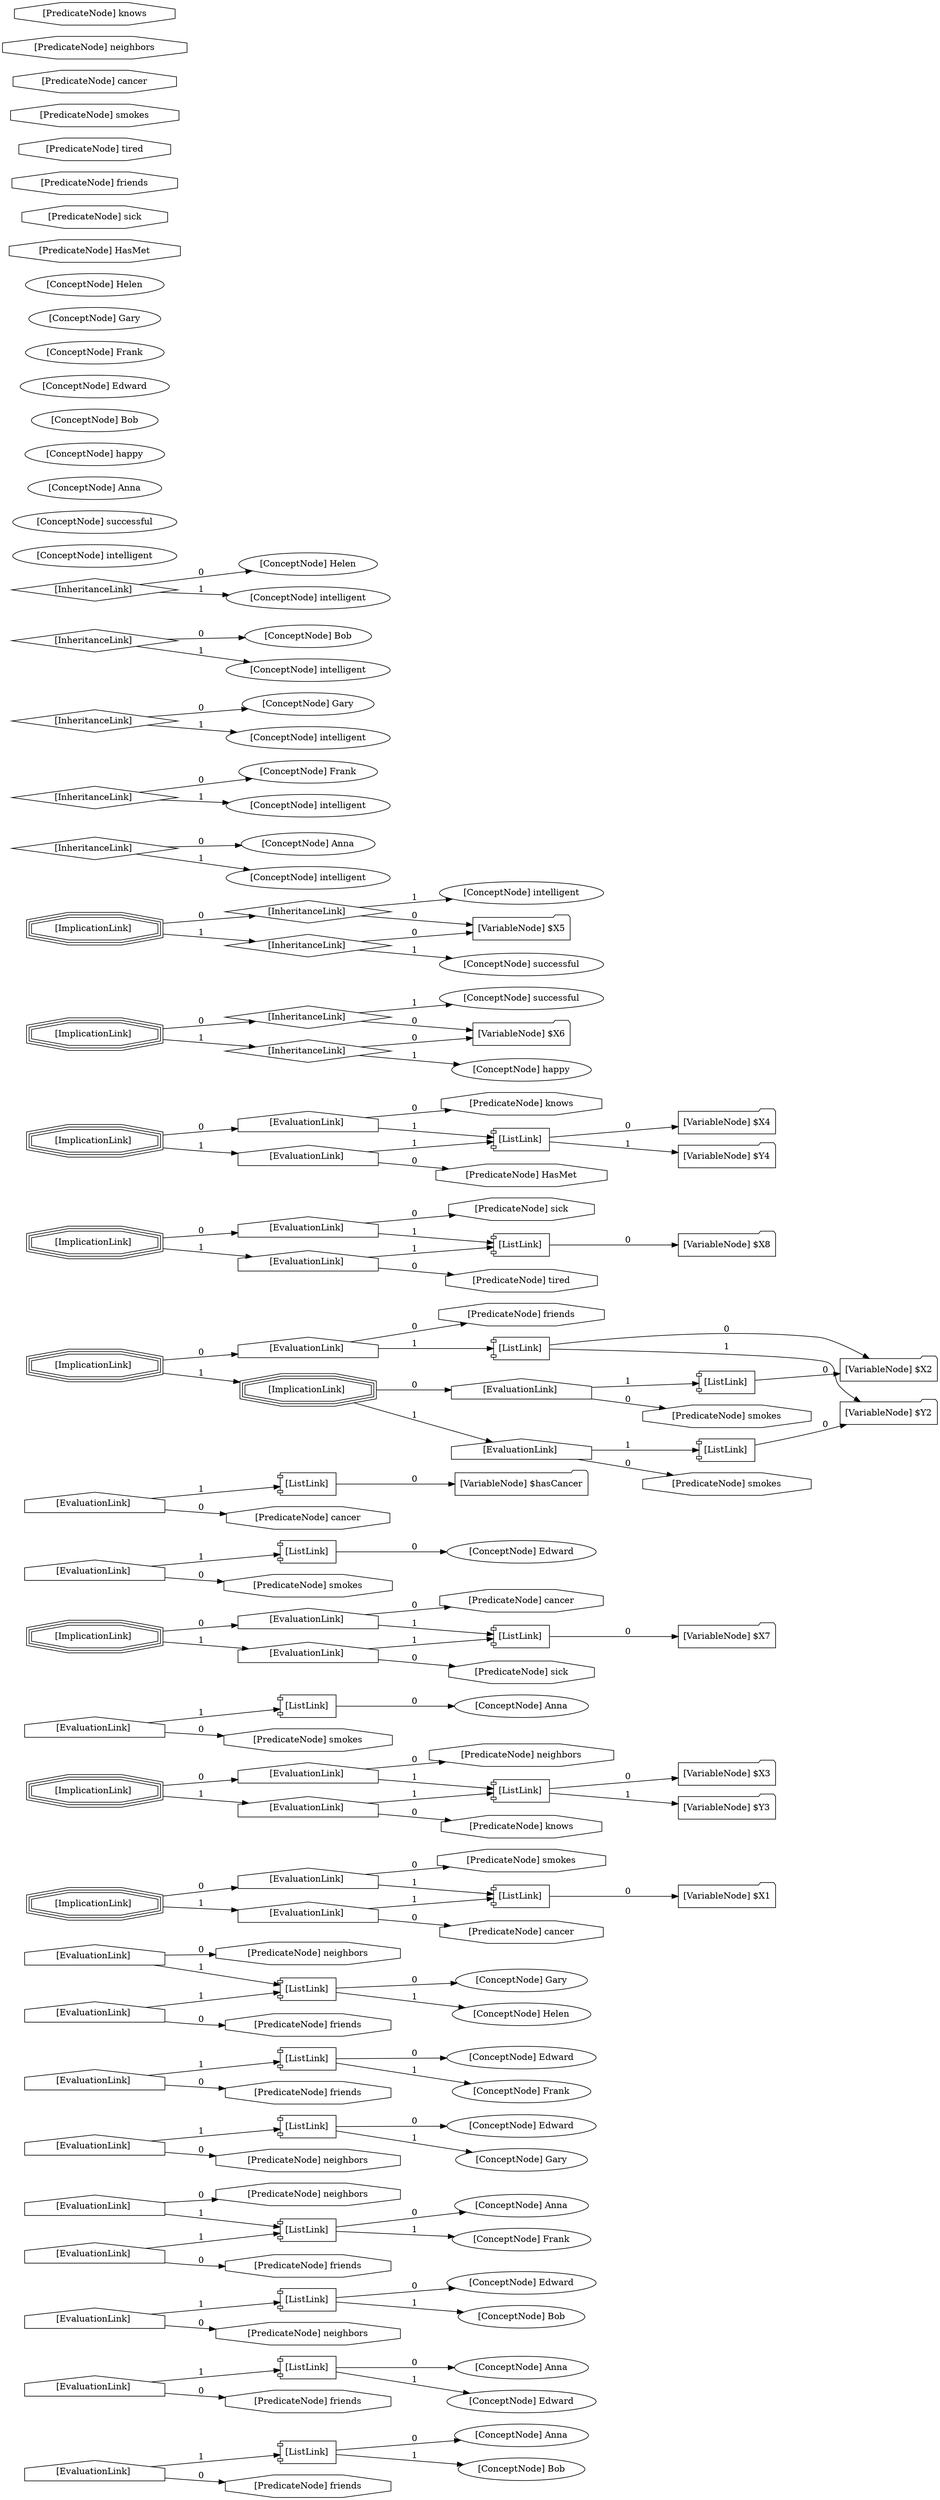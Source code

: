 digraph {
	graph [rankdir=LR]
		25 [label="[ListLink] " shape=component]
		vertex_277103008499420222625332755155168523081 [label="[ConceptNode] Anna" shape=ellipse]
		25 [label="[ListLink] " shape=component]
		vertex_87281921025473662180252375811010622066 [label="[ConceptNode] Bob" shape=ellipse]
		27 [label="[ListLink] " shape=component]
		vertex_133733223218018463002728218981956402199 [label="[ConceptNode] Anna" shape=ellipse]
		27 [label="[ListLink] " shape=component]
		vertex_297261026012850633716939814640750891496 [label="[ConceptNode] Edward" shape=ellipse]
		51 [label="[ListLink] " shape=component]
		vertex_301916378667500963821821613644005594797 [label="[ConceptNode] Edward" shape=ellipse]
		51 [label="[ListLink] " shape=component]
		vertex_134125951971343951683910997346435637155 [label="[ConceptNode] Bob" shape=ellipse]
		29 [label="[ListLink] " shape=component]
		vertex_285718635529353942450989416022383174019 [label="[ConceptNode] Anna" shape=ellipse]
		29 [label="[ListLink] " shape=component]
		vertex_30280827785830812241520589039403481352 [label="[ConceptNode] Frank" shape=ellipse]
		53 [label="[ListLink] " shape=component]
		vertex_80636492310978005154294765624406310458 [label="[ConceptNode] Edward" shape=ellipse]
		53 [label="[ListLink] " shape=component]
		vertex_143055012978546355048680248560288107941 [label="[ConceptNode] Gary" shape=ellipse]
		31 [label="[ListLink] " shape=component]
		vertex_98369215997613814204626586166011647844 [label="[ConceptNode] Edward" shape=ellipse]
		31 [label="[ListLink] " shape=component]
		vertex_326200631921453107529043627736056313660 [label="[ConceptNode] Frank" shape=ellipse]
		33 [label="[ListLink] " shape=component]
		vertex_47872548018027580674754835557028105803 [label="[ConceptNode] Gary" shape=ellipse]
		33 [label="[ListLink] " shape=component]
		vertex_3317295320082690873529976838308916886 [label="[ConceptNode] Helen" shape=ellipse]
		11 [label="[ListLink] " shape=component]
		10 [label="[VariableNode] $X1" shape=folder]
		58 [label="[ListLink] " shape=component]
		56 [label="[VariableNode] $X3" shape=folder]
		58 [label="[ListLink] " shape=component]
		57 [label="[VariableNode] $Y3" shape=folder]
		35 [label="[ListLink] " shape=component]
		vertex_79465341758625164366285494577912944285 [label="[ConceptNode] Anna" shape=ellipse]
		82 [label="[ListLink] " shape=component]
		81 [label="[VariableNode] $X7" shape=folder]
		37 [label="[ListLink] " shape=component]
		vertex_64763383880372316241260004634930187568 [label="[ConceptNode] Edward" shape=ellipse]
		40 [label="[ListLink] " shape=component]
		39 [label="[VariableNode] $hasCancer" shape=folder]
		17 [label="[ListLink] " shape=component]
		15 [label="[VariableNode] $X2" shape=folder]
		17 [label="[ListLink] " shape=component]
		16 [label="[VariableNode] $Y2" shape=folder]
		87 [label="[ListLink] " shape=component]
		86 [label="[VariableNode] $X8" shape=folder]
		64 [label="[ListLink] " shape=component]
		62 [label="[VariableNode] $X4" shape=folder]
		64 [label="[ListLink] " shape=component]
		63 [label="[VariableNode] $Y4" shape=folder]
		19 [label="[ListLink] " shape=component]
		15 [label="[VariableNode] $X2" shape=folder]
		21 [label="[ListLink] " shape=component]
		16 [label="[VariableNode] $Y2" shape=folder]
		67 [label="[ImplicationLink] " shape=tripleoctagon]
		65 [label="[EvaluationLink] " shape=house]
		67 [label="[ImplicationLink] " shape=tripleoctagon]
		66 [label="[EvaluationLink] " shape=house]
		23 [label="[ImplicationLink] " shape=tripleoctagon]
		20 [label="[EvaluationLink] " shape=house]
		23 [label="[ImplicationLink] " shape=tripleoctagon]
		22 [label="[EvaluationLink] " shape=house]
		90 [label="[ImplicationLink] " shape=tripleoctagon]
		88 [label="[EvaluationLink] " shape=house]
		90 [label="[ImplicationLink] " shape=tripleoctagon]
		89 [label="[EvaluationLink] " shape=house]
		24 [label="[ImplicationLink] " shape=tripleoctagon]
		18 [label="[EvaluationLink] " shape=house]
		24 [label="[ImplicationLink] " shape=tripleoctagon]
		23 [label="[ImplicationLink] " shape=tripleoctagon]
		80 [label="[ImplicationLink] " shape=tripleoctagon]
		78 [label="[InheritanceLink] " shape=diamond]
		80 [label="[ImplicationLink] " shape=tripleoctagon]
		79 [label="[InheritanceLink] " shape=diamond]
		14 [label="[ImplicationLink] " shape=tripleoctagon]
		12 [label="[EvaluationLink] " shape=house]
		14 [label="[ImplicationLink] " shape=tripleoctagon]
		13 [label="[EvaluationLink] " shape=house]
		61 [label="[ImplicationLink] " shape=tripleoctagon]
		59 [label="[EvaluationLink] " shape=house]
		61 [label="[ImplicationLink] " shape=tripleoctagon]
		60 [label="[EvaluationLink] " shape=house]
		85 [label="[ImplicationLink] " shape=tripleoctagon]
		83 [label="[EvaluationLink] " shape=house]
		85 [label="[ImplicationLink] " shape=tripleoctagon]
		84 [label="[EvaluationLink] " shape=house]
		76 [label="[ImplicationLink] " shape=tripleoctagon]
		74 [label="[InheritanceLink] " shape=diamond]
		76 [label="[ImplicationLink] " shape=tripleoctagon]
		75 [label="[InheritanceLink] " shape=diamond]
		50 [label="[EvaluationLink] " shape=house]
		vertex_303949817533578291765792925171075251702 [label="[PredicateNode] neighbors" shape=octagon]
		50 [label="[EvaluationLink] " shape=house]
		29 [label="[ListLink] " shape=component]
		52 [label="[EvaluationLink] " shape=house]
		vertex_249147750542478460557525416968613343513 [label="[PredicateNode] neighbors" shape=octagon]
		52 [label="[EvaluationLink] " shape=house]
		51 [label="[ListLink] " shape=component]
		54 [label="[EvaluationLink] " shape=house]
		vertex_205695811235082248719329194368675591181 [label="[PredicateNode] neighbors" shape=octagon]
		54 [label="[EvaluationLink] " shape=house]
		53 [label="[ListLink] " shape=component]
		55 [label="[EvaluationLink] " shape=house]
		vertex_161128733486643485232220500514670031985 [label="[PredicateNode] neighbors" shape=octagon]
		55 [label="[EvaluationLink] " shape=house]
		33 [label="[ListLink] " shape=component]
		59 [label="[EvaluationLink] " shape=house]
		vertex_280130310077610317209669883730487731074 [label="[PredicateNode] neighbors" shape=octagon]
		59 [label="[EvaluationLink] " shape=house]
		58 [label="[ListLink] " shape=component]
		12 [label="[EvaluationLink] " shape=house]
		vertex_128397590876044202193938843763791674891 [label="[PredicateNode] smokes" shape=octagon]
		12 [label="[EvaluationLink] " shape=house]
		11 [label="[ListLink] " shape=component]
		60 [label="[EvaluationLink] " shape=house]
		vertex_121387561451619914533119663004194014108 [label="[PredicateNode] knows" shape=octagon]
		60 [label="[EvaluationLink] " shape=house]
		58 [label="[ListLink] " shape=component]
		13 [label="[EvaluationLink] " shape=house]
		vertex_208937132310054978385270533016413333187 [label="[PredicateNode] cancer" shape=octagon]
		13 [label="[EvaluationLink] " shape=house]
		11 [label="[ListLink] " shape=component]
		65 [label="[EvaluationLink] " shape=house]
		vertex_316949845743969413689135412559748004896 [label="[PredicateNode] knows" shape=octagon]
		65 [label="[EvaluationLink] " shape=house]
		64 [label="[ListLink] " shape=component]
		18 [label="[EvaluationLink] " shape=house]
		vertex_175548599841995607793571591065957041198 [label="[PredicateNode] friends" shape=octagon]
		18 [label="[EvaluationLink] " shape=house]
		17 [label="[ListLink] " shape=component]
		66 [label="[EvaluationLink] " shape=house]
		vertex_236222235626615311323709939076051687200 [label="[PredicateNode] HasMet" shape=octagon]
		66 [label="[EvaluationLink] " shape=house]
		64 [label="[ListLink] " shape=component]
		20 [label="[EvaluationLink] " shape=house]
		vertex_202576822503775891200675356501026648985 [label="[PredicateNode] smokes" shape=octagon]
		20 [label="[EvaluationLink] " shape=house]
		19 [label="[ListLink] " shape=component]
		22 [label="[EvaluationLink] " shape=house]
		vertex_61952346224252328948437312489371962494 [label="[PredicateNode] smokes" shape=octagon]
		22 [label="[EvaluationLink] " shape=house]
		21 [label="[ListLink] " shape=component]
		26 [label="[EvaluationLink] " shape=house]
		vertex_181533962127184088961550696843065949783 [label="[PredicateNode] friends" shape=octagon]
		26 [label="[EvaluationLink] " shape=house]
		25 [label="[ListLink] " shape=component]
		28 [label="[EvaluationLink] " shape=house]
		vertex_137797948853863131686878431892926602902 [label="[PredicateNode] friends" shape=octagon]
		28 [label="[EvaluationLink] " shape=house]
		27 [label="[ListLink] " shape=component]
		30 [label="[EvaluationLink] " shape=house]
		vertex_248186614795832803893201753181002545523 [label="[PredicateNode] friends" shape=octagon]
		30 [label="[EvaluationLink] " shape=house]
		29 [label="[ListLink] " shape=component]
		32 [label="[EvaluationLink] " shape=house]
		vertex_50023482653548856846242298994961549324 [label="[PredicateNode] friends" shape=octagon]
		32 [label="[EvaluationLink] " shape=house]
		31 [label="[ListLink] " shape=component]
		34 [label="[EvaluationLink] " shape=house]
		vertex_111816805025240981972926600881188411552 [label="[PredicateNode] friends" shape=octagon]
		34 [label="[EvaluationLink] " shape=house]
		33 [label="[ListLink] " shape=component]
		83 [label="[EvaluationLink] " shape=house]
		vertex_243867455677130694635939208749173737491 [label="[PredicateNode] cancer" shape=octagon]
		83 [label="[EvaluationLink] " shape=house]
		82 [label="[ListLink] " shape=component]
		36 [label="[EvaluationLink] " shape=house]
		vertex_105121297296140322902649899969856424945 [label="[PredicateNode] smokes" shape=octagon]
		36 [label="[EvaluationLink] " shape=house]
		35 [label="[ListLink] " shape=component]
		84 [label="[EvaluationLink] " shape=house]
		vertex_172515708756400738545176040759247783740 [label="[PredicateNode] sick" shape=octagon]
		84 [label="[EvaluationLink] " shape=house]
		82 [label="[ListLink] " shape=component]
		38 [label="[EvaluationLink] " shape=house]
		vertex_319759672960403403945869214757100215359 [label="[PredicateNode] smokes" shape=octagon]
		38 [label="[EvaluationLink] " shape=house]
		37 [label="[ListLink] " shape=component]
		88 [label="[EvaluationLink] " shape=house]
		vertex_333613555729097224537990540622671275661 [label="[PredicateNode] sick" shape=octagon]
		88 [label="[EvaluationLink] " shape=house]
		87 [label="[ListLink] " shape=component]
		41 [label="[EvaluationLink] " shape=house]
		vertex_54841215285902475432574730942718735698 [label="[PredicateNode] cancer" shape=octagon]
		41 [label="[EvaluationLink] " shape=house]
		40 [label="[ListLink] " shape=component]
		89 [label="[EvaluationLink] " shape=house]
		vertex_138216211001506015798098687090297501491 [label="[PredicateNode] tired" shape=octagon]
		89 [label="[EvaluationLink] " shape=house]
		87 [label="[ListLink] " shape=component]
		78 [label="[InheritanceLink] " shape=diamond]
		77 [label="[VariableNode] $X6" shape=folder]
		78 [label="[InheritanceLink] " shape=diamond]
		vertex_201374688993602176152734767527215972798 [label="[ConceptNode] successful" shape=ellipse]
		79 [label="[InheritanceLink] " shape=diamond]
		77 [label="[VariableNode] $X6" shape=folder]
		79 [label="[InheritanceLink] " shape=diamond]
		vertex_336012900700354934779925367700025972397 [label="[ConceptNode] happy" shape=ellipse]
		68 [label="[InheritanceLink] " shape=diamond]
		vertex_112361264978559983435680218905184066678 [label="[ConceptNode] Anna" shape=ellipse]
		68 [label="[InheritanceLink] " shape=diamond]
		vertex_269042260673147253979097356630609225371 [label="[ConceptNode] intelligent" shape=ellipse]
		69 [label="[InheritanceLink] " shape=diamond]
		vertex_40413053186520694737573443780098253991 [label="[ConceptNode] Frank" shape=ellipse]
		69 [label="[InheritanceLink] " shape=diamond]
		vertex_293958923326955187117710749136860214224 [label="[ConceptNode] intelligent" shape=ellipse]
		70 [label="[InheritanceLink] " shape=diamond]
		vertex_65720693103655507439567730885129543007 [label="[ConceptNode] Gary" shape=ellipse]
		70 [label="[InheritanceLink] " shape=diamond]
		vertex_323326698255941073503199809417949582829 [label="[ConceptNode] intelligent" shape=ellipse]
		71 [label="[InheritanceLink] " shape=diamond]
		vertex_64385561257467278139458622946091454546 [label="[ConceptNode] Bob" shape=ellipse]
		71 [label="[InheritanceLink] " shape=diamond]
		vertex_148813957471080135003812534887272234469 [label="[ConceptNode] intelligent" shape=ellipse]
		72 [label="[InheritanceLink] " shape=diamond]
		vertex_142058335860831419166848876453079911678 [label="[ConceptNode] Helen" shape=ellipse]
		72 [label="[InheritanceLink] " shape=diamond]
		vertex_316159652160614499207427203198227033605 [label="[ConceptNode] intelligent" shape=ellipse]
		74 [label="[InheritanceLink] " shape=diamond]
		73 [label="[VariableNode] $X5" shape=folder]
		74 [label="[InheritanceLink] " shape=diamond]
		vertex_28879393448370846596717893941865033040 [label="[ConceptNode] intelligent" shape=ellipse]
		75 [label="[InheritanceLink] " shape=diamond]
		73 [label="[VariableNode] $X5" shape=folder]
		75 [label="[InheritanceLink] " shape=diamond]
		vertex_282053703426714015042885397603582549119 [label="[ConceptNode] successful" shape=ellipse]
		47 [label="[ConceptNode] intelligent" shape=ellipse]
		48 [label="[ConceptNode] successful" shape=ellipse]
		4 [label="[ConceptNode] Anna" shape=ellipse]
		49 [label="[ConceptNode] happy" shape=ellipse]
		5 [label="[ConceptNode] Bob" shape=ellipse]
		6 [label="[ConceptNode] Edward" shape=ellipse]
		7 [label="[ConceptNode] Frank" shape=ellipse]
		8 [label="[ConceptNode] Gary" shape=ellipse]
		9 [label="[ConceptNode] Helen" shape=ellipse]
		25 [label="[ListLink] " shape=component]
		27 [label="[ListLink] " shape=component]
		51 [label="[ListLink] " shape=component]
		29 [label="[ListLink] " shape=component]
		53 [label="[ListLink] " shape=component]
		31 [label="[ListLink] " shape=component]
		33 [label="[ListLink] " shape=component]
		11 [label="[ListLink] " shape=component]
		58 [label="[ListLink] " shape=component]
		35 [label="[ListLink] " shape=component]
		82 [label="[ListLink] " shape=component]
		37 [label="[ListLink] " shape=component]
		40 [label="[ListLink] " shape=component]
		17 [label="[ListLink] " shape=component]
		87 [label="[ListLink] " shape=component]
		64 [label="[ListLink] " shape=component]
		19 [label="[ListLink] " shape=component]
		21 [label="[ListLink] " shape=component]
		73 [label="[VariableNode] $X5" shape=folder]
		77 [label="[VariableNode] $X6" shape=folder]
		10 [label="[VariableNode] $X1" shape=folder]
		56 [label="[VariableNode] $X3" shape=folder]
		57 [label="[VariableNode] $Y3" shape=folder]
		81 [label="[VariableNode] $X7" shape=folder]
		15 [label="[VariableNode] $X2" shape=folder]
		62 [label="[VariableNode] $X4" shape=folder]
		39 [label="[VariableNode] $hasCancer" shape=folder]
		16 [label="[VariableNode] $Y2" shape=folder]
		86 [label="[VariableNode] $X8" shape=folder]
		63 [label="[VariableNode] $Y4" shape=folder]
		67 [label="[ImplicationLink] " shape=tripleoctagon]
		23 [label="[ImplicationLink] " shape=tripleoctagon]
		90 [label="[ImplicationLink] " shape=tripleoctagon]
		24 [label="[ImplicationLink] " shape=tripleoctagon]
		80 [label="[ImplicationLink] " shape=tripleoctagon]
		14 [label="[ImplicationLink] " shape=tripleoctagon]
		61 [label="[ImplicationLink] " shape=tripleoctagon]
		85 [label="[ImplicationLink] " shape=tripleoctagon]
		76 [label="[ImplicationLink] " shape=tripleoctagon]
		50 [label="[EvaluationLink] " shape=house]
		52 [label="[EvaluationLink] " shape=house]
		54 [label="[EvaluationLink] " shape=house]
		55 [label="[EvaluationLink] " shape=house]
		59 [label="[EvaluationLink] " shape=house]
		12 [label="[EvaluationLink] " shape=house]
		60 [label="[EvaluationLink] " shape=house]
		13 [label="[EvaluationLink] " shape=house]
		65 [label="[EvaluationLink] " shape=house]
		18 [label="[EvaluationLink] " shape=house]
		66 [label="[EvaluationLink] " shape=house]
		20 [label="[EvaluationLink] " shape=house]
		22 [label="[EvaluationLink] " shape=house]
		26 [label="[EvaluationLink] " shape=house]
		28 [label="[EvaluationLink] " shape=house]
		30 [label="[EvaluationLink] " shape=house]
		32 [label="[EvaluationLink] " shape=house]
		34 [label="[EvaluationLink] " shape=house]
		83 [label="[EvaluationLink] " shape=house]
		36 [label="[EvaluationLink] " shape=house]
		84 [label="[EvaluationLink] " shape=house]
		38 [label="[EvaluationLink] " shape=house]
		88 [label="[EvaluationLink] " shape=house]
		41 [label="[EvaluationLink] " shape=house]
		89 [label="[EvaluationLink] " shape=house]
		78 [label="[InheritanceLink] " shape=diamond]
		79 [label="[InheritanceLink] " shape=diamond]
		68 [label="[InheritanceLink] " shape=diamond]
		69 [label="[InheritanceLink] " shape=diamond]
		70 [label="[InheritanceLink] " shape=diamond]
		71 [label="[InheritanceLink] " shape=diamond]
		72 [label="[InheritanceLink] " shape=diamond]
		74 [label="[InheritanceLink] " shape=diamond]
		75 [label="[InheritanceLink] " shape=diamond]
		44 [label="[PredicateNode] HasMet" shape=octagon]
		45 [label="[PredicateNode] sick" shape=octagon]
		1 [label="[PredicateNode] friends" shape=octagon]
		46 [label="[PredicateNode] tired" shape=octagon]
		2 [label="[PredicateNode] smokes" shape=octagon]
		3 [label="[PredicateNode] cancer" shape=octagon]
		42 [label="[PredicateNode] neighbors" shape=octagon]
		43 [label="[PredicateNode] knows" shape=octagon]
			25 -> vertex_277103008499420222625332755155168523081 [label=0]
			25 -> vertex_87281921025473662180252375811010622066 [label=1]
			27 -> vertex_133733223218018463002728218981956402199 [label=0]
			27 -> vertex_297261026012850633716939814640750891496 [label=1]
			51 -> vertex_301916378667500963821821613644005594797 [label=0]
			51 -> vertex_134125951971343951683910997346435637155 [label=1]
			29 -> vertex_285718635529353942450989416022383174019 [label=0]
			29 -> vertex_30280827785830812241520589039403481352 [label=1]
			53 -> vertex_80636492310978005154294765624406310458 [label=0]
			53 -> vertex_143055012978546355048680248560288107941 [label=1]
			31 -> vertex_98369215997613814204626586166011647844 [label=0]
			31 -> vertex_326200631921453107529043627736056313660 [label=1]
			33 -> vertex_47872548018027580674754835557028105803 [label=0]
			33 -> vertex_3317295320082690873529976838308916886 [label=1]
			11 -> 10 [label=0]
			58 -> 56 [label=0]
			58 -> 57 [label=1]
			35 -> vertex_79465341758625164366285494577912944285 [label=0]
			82 -> 81 [label=0]
			37 -> vertex_64763383880372316241260004634930187568 [label=0]
			40 -> 39 [label=0]
			17 -> 15 [label=0]
			17 -> 16 [label=1]
			87 -> 86 [label=0]
			64 -> 62 [label=0]
			64 -> 63 [label=1]
			19 -> 15 [label=0]
			21 -> 16 [label=0]
			67 -> 65 [label=0]
			67 -> 66 [label=1]
			23 -> 20 [label=0]
			23 -> 22 [label=1]
			90 -> 88 [label=0]
			90 -> 89 [label=1]
			24 -> 18 [label=0]
			24 -> 23 [label=1]
			80 -> 78 [label=0]
			80 -> 79 [label=1]
			14 -> 12 [label=0]
			14 -> 13 [label=1]
			61 -> 59 [label=0]
			61 -> 60 [label=1]
			85 -> 83 [label=0]
			85 -> 84 [label=1]
			76 -> 74 [label=0]
			76 -> 75 [label=1]
			50 -> vertex_303949817533578291765792925171075251702 [label=0]
			50 -> 29 [label=1]
			52 -> vertex_249147750542478460557525416968613343513 [label=0]
			52 -> 51 [label=1]
			54 -> vertex_205695811235082248719329194368675591181 [label=0]
			54 -> 53 [label=1]
			55 -> vertex_161128733486643485232220500514670031985 [label=0]
			55 -> 33 [label=1]
			59 -> vertex_280130310077610317209669883730487731074 [label=0]
			59 -> 58 [label=1]
			12 -> vertex_128397590876044202193938843763791674891 [label=0]
			12 -> 11 [label=1]
			60 -> vertex_121387561451619914533119663004194014108 [label=0]
			60 -> 58 [label=1]
			13 -> vertex_208937132310054978385270533016413333187 [label=0]
			13 -> 11 [label=1]
			65 -> vertex_316949845743969413689135412559748004896 [label=0]
			65 -> 64 [label=1]
			18 -> vertex_175548599841995607793571591065957041198 [label=0]
			18 -> 17 [label=1]
			66 -> vertex_236222235626615311323709939076051687200 [label=0]
			66 -> 64 [label=1]
			20 -> vertex_202576822503775891200675356501026648985 [label=0]
			20 -> 19 [label=1]
			22 -> vertex_61952346224252328948437312489371962494 [label=0]
			22 -> 21 [label=1]
			26 -> vertex_181533962127184088961550696843065949783 [label=0]
			26 -> 25 [label=1]
			28 -> vertex_137797948853863131686878431892926602902 [label=0]
			28 -> 27 [label=1]
			30 -> vertex_248186614795832803893201753181002545523 [label=0]
			30 -> 29 [label=1]
			32 -> vertex_50023482653548856846242298994961549324 [label=0]
			32 -> 31 [label=1]
			34 -> vertex_111816805025240981972926600881188411552 [label=0]
			34 -> 33 [label=1]
			83 -> vertex_243867455677130694635939208749173737491 [label=0]
			83 -> 82 [label=1]
			36 -> vertex_105121297296140322902649899969856424945 [label=0]
			36 -> 35 [label=1]
			84 -> vertex_172515708756400738545176040759247783740 [label=0]
			84 -> 82 [label=1]
			38 -> vertex_319759672960403403945869214757100215359 [label=0]
			38 -> 37 [label=1]
			88 -> vertex_333613555729097224537990540622671275661 [label=0]
			88 -> 87 [label=1]
			41 -> vertex_54841215285902475432574730942718735698 [label=0]
			41 -> 40 [label=1]
			89 -> vertex_138216211001506015798098687090297501491 [label=0]
			89 -> 87 [label=1]
			78 -> 77 [label=0]
			78 -> vertex_201374688993602176152734767527215972798 [label=1]
			79 -> 77 [label=0]
			79 -> vertex_336012900700354934779925367700025972397 [label=1]
			68 -> vertex_112361264978559983435680218905184066678 [label=0]
			68 -> vertex_269042260673147253979097356630609225371 [label=1]
			69 -> vertex_40413053186520694737573443780098253991 [label=0]
			69 -> vertex_293958923326955187117710749136860214224 [label=1]
			70 -> vertex_65720693103655507439567730885129543007 [label=0]
			70 -> vertex_323326698255941073503199809417949582829 [label=1]
			71 -> vertex_64385561257467278139458622946091454546 [label=0]
			71 -> vertex_148813957471080135003812534887272234469 [label=1]
			72 -> vertex_142058335860831419166848876453079911678 [label=0]
			72 -> vertex_316159652160614499207427203198227033605 [label=1]
			74 -> 73 [label=0]
			74 -> vertex_28879393448370846596717893941865033040 [label=1]
			75 -> 73 [label=0]
			75 -> vertex_282053703426714015042885397603582549119 [label=1]
}

